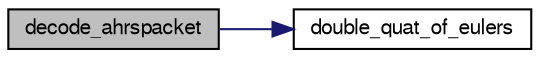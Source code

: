digraph "decode_ahrspacket"
{
  edge [fontname="FreeSans",fontsize="10",labelfontname="FreeSans",labelfontsize="10"];
  node [fontname="FreeSans",fontsize="10",shape=record];
  rankdir="LR";
  Node1 [label="decode_ahrspacket",height=0.2,width=0.4,color="black", fillcolor="grey75", style="filled", fontcolor="black"];
  Node1 -> Node2 [color="midnightblue",fontsize="10",style="solid",fontname="FreeSans"];
  Node2 [label="double_quat_of_eulers",height=0.2,width=0.4,color="black", fillcolor="white", style="filled",URL="$group__math__algebra__double.html#gaa5c59899c8e47296ff62829cd74fcf47"];
}
